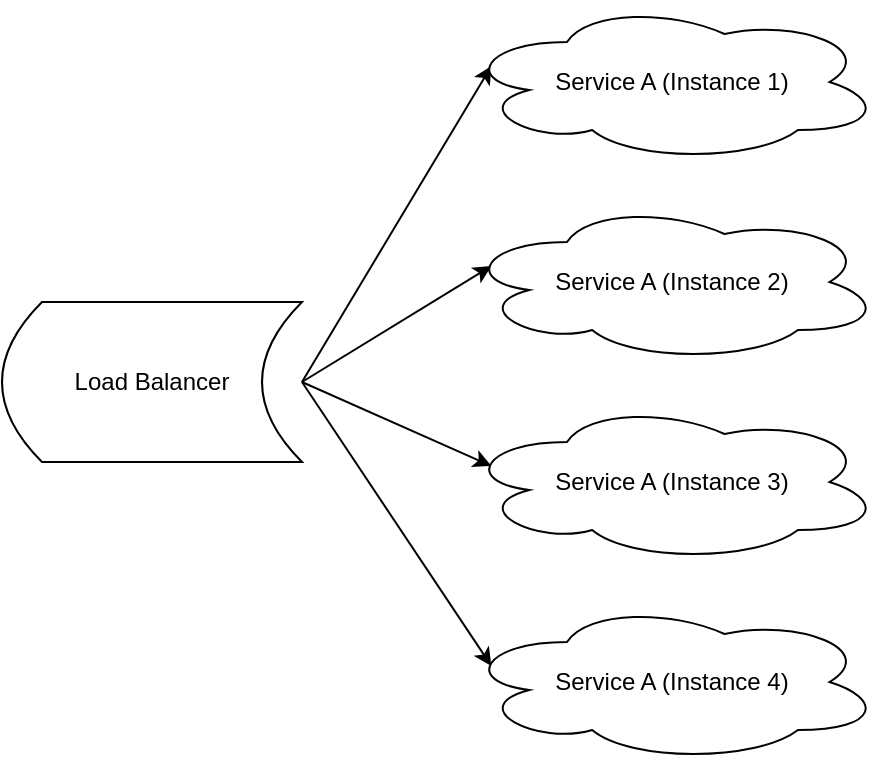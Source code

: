 <mxfile version="20.5.1" type="device"><diagram id="jiuixh3Zsb44crDc3m3H" name="Page-1"><mxGraphModel dx="396" dy="1017" grid="1" gridSize="10" guides="1" tooltips="1" connect="1" arrows="1" fold="1" page="1" pageScale="1" pageWidth="850" pageHeight="1100" math="0" shadow="0"><root><mxCell id="0"/><mxCell id="1" parent="0"/><mxCell id="CvsdSm67zqRZR-5Xg3Td-6" style="rounded=0;orthogonalLoop=1;jettySize=auto;html=1;entryX=0.07;entryY=0.4;entryDx=0;entryDy=0;entryPerimeter=0;exitX=1;exitY=0.5;exitDx=0;exitDy=0;" edge="1" parent="1" source="CvsdSm67zqRZR-5Xg3Td-1" target="CvsdSm67zqRZR-5Xg3Td-3"><mxGeometry relative="1" as="geometry"/></mxCell><mxCell id="CvsdSm67zqRZR-5Xg3Td-7" style="edgeStyle=none;rounded=0;orthogonalLoop=1;jettySize=auto;html=1;entryX=0.07;entryY=0.4;entryDx=0;entryDy=0;entryPerimeter=0;exitX=1;exitY=0.5;exitDx=0;exitDy=0;" edge="1" parent="1" source="CvsdSm67zqRZR-5Xg3Td-1" target="CvsdSm67zqRZR-5Xg3Td-2"><mxGeometry relative="1" as="geometry"/></mxCell><mxCell id="CvsdSm67zqRZR-5Xg3Td-8" style="edgeStyle=none;rounded=0;orthogonalLoop=1;jettySize=auto;html=1;entryX=0.07;entryY=0.4;entryDx=0;entryDy=0;entryPerimeter=0;" edge="1" parent="1" target="CvsdSm67zqRZR-5Xg3Td-4"><mxGeometry relative="1" as="geometry"><mxPoint x="230" y="490" as="sourcePoint"/></mxGeometry></mxCell><mxCell id="CvsdSm67zqRZR-5Xg3Td-9" style="edgeStyle=none;rounded=0;orthogonalLoop=1;jettySize=auto;html=1;entryX=0.07;entryY=0.4;entryDx=0;entryDy=0;entryPerimeter=0;" edge="1" parent="1" target="CvsdSm67zqRZR-5Xg3Td-5"><mxGeometry relative="1" as="geometry"><mxPoint x="230" y="490" as="sourcePoint"/></mxGeometry></mxCell><mxCell id="CvsdSm67zqRZR-5Xg3Td-1" value="Load Balancer" style="shape=dataStorage;whiteSpace=wrap;html=1;fixedSize=1;" vertex="1" parent="1"><mxGeometry x="80" y="450" width="150" height="80" as="geometry"/></mxCell><mxCell id="CvsdSm67zqRZR-5Xg3Td-2" value="Service A (Instance 1)" style="ellipse;shape=cloud;whiteSpace=wrap;html=1;" vertex="1" parent="1"><mxGeometry x="310" y="300" width="210" height="80" as="geometry"/></mxCell><mxCell id="CvsdSm67zqRZR-5Xg3Td-3" value="Service A (Instance 2)" style="ellipse;shape=cloud;whiteSpace=wrap;html=1;" vertex="1" parent="1"><mxGeometry x="310" y="400" width="210" height="80" as="geometry"/></mxCell><mxCell id="CvsdSm67zqRZR-5Xg3Td-4" value="&lt;div&gt;Service A (Instance 3)&lt;/div&gt;" style="ellipse;shape=cloud;whiteSpace=wrap;html=1;" vertex="1" parent="1"><mxGeometry x="310" y="500" width="210" height="80" as="geometry"/></mxCell><mxCell id="CvsdSm67zqRZR-5Xg3Td-5" value="Service A (Instance 4)" style="ellipse;shape=cloud;whiteSpace=wrap;html=1;" vertex="1" parent="1"><mxGeometry x="310" y="600" width="210" height="80" as="geometry"/></mxCell></root></mxGraphModel></diagram></mxfile>